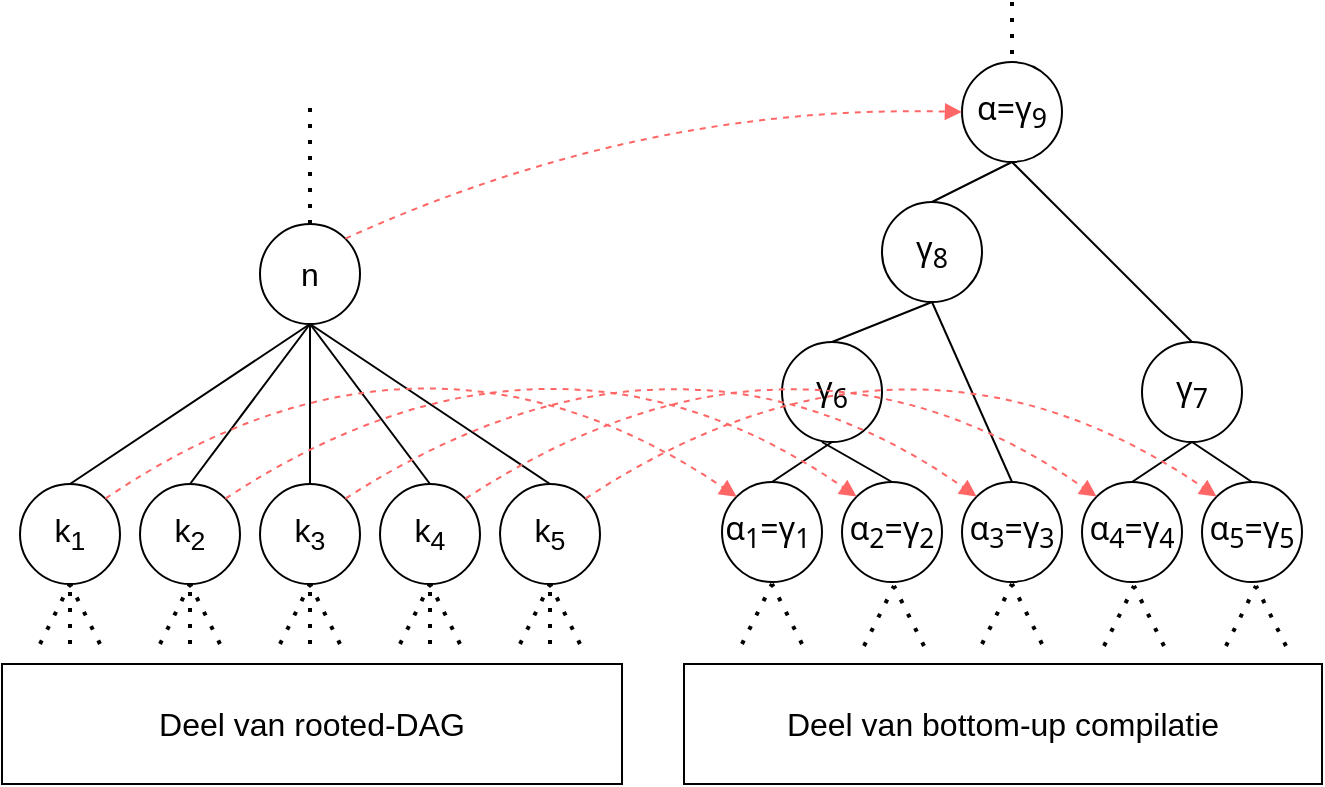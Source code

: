 <mxfile version="24.2.2" type="device">
  <diagram name="Pagina-1" id="w_eEv3NtSXeDfTLCQEwR">
    <mxGraphModel dx="1362" dy="767" grid="1" gridSize="10" guides="1" tooltips="1" connect="1" arrows="1" fold="1" page="1" pageScale="1" pageWidth="827" pageHeight="1169" math="0" shadow="0">
      <root>
        <mxCell id="0" />
        <mxCell id="1" parent="0" />
        <mxCell id="MbKlLmu9MP12zDya-M-E-1" value="&lt;span style=&quot;font-family: Söhne, ui-sans-serif, system-ui, -apple-system, &amp;quot;Segoe UI&amp;quot;, Roboto, Ubuntu, Cantarell, &amp;quot;Noto Sans&amp;quot;, sans-serif, &amp;quot;Helvetica Neue&amp;quot;, Arial, &amp;quot;Apple Color Emoji&amp;quot;, &amp;quot;Segoe UI Emoji&amp;quot;, &amp;quot;Segoe UI Symbol&amp;quot;, &amp;quot;Noto Color Emoji&amp;quot;; font-size: 16px; text-align: start; white-space-collapse: preserve;&quot;&gt;α&lt;sub&gt;1&lt;/sub&gt;=&lt;/span&gt;&lt;span style=&quot;font-family: Söhne, ui-sans-serif, system-ui, -apple-system, &amp;quot;Segoe UI&amp;quot;, Roboto, Ubuntu, Cantarell, &amp;quot;Noto Sans&amp;quot;, sans-serif, &amp;quot;Helvetica Neue&amp;quot;, Arial, &amp;quot;Apple Color Emoji&amp;quot;, &amp;quot;Segoe UI Emoji&amp;quot;, &amp;quot;Segoe UI Symbol&amp;quot;, &amp;quot;Noto Color Emoji&amp;quot;; font-size: 16px; text-align: start; white-space-collapse: preserve;&quot;&gt;γ&lt;sub&gt;1&lt;/sub&gt;&lt;font color=&quot;#ffffff&quot;&gt; &lt;/font&gt;&lt;/span&gt;" style="ellipse;whiteSpace=wrap;html=1;aspect=fixed;" parent="1" vertex="1">
          <mxGeometry x="420" y="319" width="50" height="50" as="geometry" />
        </mxCell>
        <mxCell id="MbKlLmu9MP12zDya-M-E-10" value="&lt;font style=&quot;font-size: 16px;&quot;&gt;Deel van bottom-up compilatie&lt;/font&gt;" style="rounded=0;whiteSpace=wrap;html=1;" parent="1" vertex="1">
          <mxGeometry x="401" y="410" width="319" height="60" as="geometry" />
        </mxCell>
        <mxCell id="MbKlLmu9MP12zDya-M-E-11" value="&lt;font style=&quot;font-size: 16px;&quot;&gt;Deel van rooted-DAG&lt;/font&gt;" style="rounded=0;whiteSpace=wrap;html=1;" parent="1" vertex="1">
          <mxGeometry x="60" y="410" width="310" height="60" as="geometry" />
        </mxCell>
        <mxCell id="MbKlLmu9MP12zDya-M-E-12" value="&lt;font style=&quot;font-size: 16px;&quot;&gt;n&lt;/font&gt;" style="ellipse;whiteSpace=wrap;html=1;aspect=fixed;" parent="1" vertex="1">
          <mxGeometry x="189" y="190" width="50" height="50" as="geometry" />
        </mxCell>
        <mxCell id="MbKlLmu9MP12zDya-M-E-13" value="&lt;font style=&quot;font-size: 16px;&quot;&gt;k&lt;sub&gt;2&lt;/sub&gt;&lt;/font&gt;" style="ellipse;whiteSpace=wrap;html=1;aspect=fixed;" parent="1" vertex="1">
          <mxGeometry x="129" y="320" width="50" height="50" as="geometry" />
        </mxCell>
        <mxCell id="MbKlLmu9MP12zDya-M-E-14" value="&lt;font style=&quot;font-size: 16px;&quot;&gt;k&lt;sub&gt;3&lt;/sub&gt;&lt;/font&gt;" style="ellipse;whiteSpace=wrap;html=1;aspect=fixed;" parent="1" vertex="1">
          <mxGeometry x="189" y="320" width="50" height="50" as="geometry" />
        </mxCell>
        <mxCell id="MbKlLmu9MP12zDya-M-E-18" value="&lt;font style=&quot;font-size: 16px;&quot;&gt;k&lt;sub&gt;1&lt;/sub&gt;&lt;/font&gt;" style="ellipse;whiteSpace=wrap;html=1;aspect=fixed;" parent="1" vertex="1">
          <mxGeometry x="69" y="320" width="50" height="50" as="geometry" />
        </mxCell>
        <mxCell id="MbKlLmu9MP12zDya-M-E-19" value="&lt;font style=&quot;font-size: 16px;&quot;&gt;k&lt;sub&gt;4&lt;/sub&gt;&lt;/font&gt;" style="ellipse;whiteSpace=wrap;html=1;aspect=fixed;" parent="1" vertex="1">
          <mxGeometry x="249" y="320" width="50" height="50" as="geometry" />
        </mxCell>
        <mxCell id="MbKlLmu9MP12zDya-M-E-20" value="&lt;font style=&quot;font-size: 16px;&quot;&gt;k&lt;sub&gt;5&lt;/sub&gt;&lt;/font&gt;" style="ellipse;whiteSpace=wrap;html=1;aspect=fixed;" parent="1" vertex="1">
          <mxGeometry x="309" y="320" width="50" height="50" as="geometry" />
        </mxCell>
        <mxCell id="MbKlLmu9MP12zDya-M-E-21" value="&lt;span style=&quot;font-family: Söhne, ui-sans-serif, system-ui, -apple-system, &amp;quot;Segoe UI&amp;quot;, Roboto, Ubuntu, Cantarell, &amp;quot;Noto Sans&amp;quot;, sans-serif, &amp;quot;Helvetica Neue&amp;quot;, Arial, &amp;quot;Apple Color Emoji&amp;quot;, &amp;quot;Segoe UI Emoji&amp;quot;, &amp;quot;Segoe UI Symbol&amp;quot;, &amp;quot;Noto Color Emoji&amp;quot;; font-size: 16px; text-align: start; white-space-collapse: preserve;&quot;&gt;α&lt;sub&gt;2&lt;/sub&gt;=&lt;/span&gt;&lt;span style=&quot;font-family: Söhne, ui-sans-serif, system-ui, -apple-system, &amp;quot;Segoe UI&amp;quot;, Roboto, Ubuntu, Cantarell, &amp;quot;Noto Sans&amp;quot;, sans-serif, &amp;quot;Helvetica Neue&amp;quot;, Arial, &amp;quot;Apple Color Emoji&amp;quot;, &amp;quot;Segoe UI Emoji&amp;quot;, &amp;quot;Segoe UI Symbol&amp;quot;, &amp;quot;Noto Color Emoji&amp;quot;; font-size: 16px; text-align: start; white-space-collapse: preserve;&quot;&gt;γ&lt;sub&gt;2&lt;/sub&gt;&lt;/span&gt;" style="ellipse;whiteSpace=wrap;html=1;aspect=fixed;" parent="1" vertex="1">
          <mxGeometry x="480" y="319" width="50" height="50" as="geometry" />
        </mxCell>
        <mxCell id="MbKlLmu9MP12zDya-M-E-22" value="&lt;span style=&quot;font-family: Söhne, ui-sans-serif, system-ui, -apple-system, &amp;quot;Segoe UI&amp;quot;, Roboto, Ubuntu, Cantarell, &amp;quot;Noto Sans&amp;quot;, sans-serif, &amp;quot;Helvetica Neue&amp;quot;, Arial, &amp;quot;Apple Color Emoji&amp;quot;, &amp;quot;Segoe UI Emoji&amp;quot;, &amp;quot;Segoe UI Symbol&amp;quot;, &amp;quot;Noto Color Emoji&amp;quot;; font-size: 16px; text-align: start; white-space-collapse: preserve;&quot;&gt;α&lt;sub&gt;3&lt;/sub&gt;=&lt;/span&gt;&lt;span style=&quot;font-family: Söhne, ui-sans-serif, system-ui, -apple-system, &amp;quot;Segoe UI&amp;quot;, Roboto, Ubuntu, Cantarell, &amp;quot;Noto Sans&amp;quot;, sans-serif, &amp;quot;Helvetica Neue&amp;quot;, Arial, &amp;quot;Apple Color Emoji&amp;quot;, &amp;quot;Segoe UI Emoji&amp;quot;, &amp;quot;Segoe UI Symbol&amp;quot;, &amp;quot;Noto Color Emoji&amp;quot;; font-size: 16px; text-align: start; white-space-collapse: preserve;&quot;&gt;γ&lt;sub&gt;3&lt;/sub&gt;&lt;/span&gt;" style="ellipse;whiteSpace=wrap;html=1;aspect=fixed;" parent="1" vertex="1">
          <mxGeometry x="540" y="319" width="50" height="50" as="geometry" />
        </mxCell>
        <mxCell id="MbKlLmu9MP12zDya-M-E-23" value="&lt;span style=&quot;font-family: Söhne, ui-sans-serif, system-ui, -apple-system, &amp;quot;Segoe UI&amp;quot;, Roboto, Ubuntu, Cantarell, &amp;quot;Noto Sans&amp;quot;, sans-serif, &amp;quot;Helvetica Neue&amp;quot;, Arial, &amp;quot;Apple Color Emoji&amp;quot;, &amp;quot;Segoe UI Emoji&amp;quot;, &amp;quot;Segoe UI Symbol&amp;quot;, &amp;quot;Noto Color Emoji&amp;quot;; font-size: 16px; text-align: start; white-space-collapse: preserve;&quot;&gt;α&lt;sub&gt;4&lt;/sub&gt;=&lt;/span&gt;&lt;span style=&quot;font-family: Söhne, ui-sans-serif, system-ui, -apple-system, &amp;quot;Segoe UI&amp;quot;, Roboto, Ubuntu, Cantarell, &amp;quot;Noto Sans&amp;quot;, sans-serif, &amp;quot;Helvetica Neue&amp;quot;, Arial, &amp;quot;Apple Color Emoji&amp;quot;, &amp;quot;Segoe UI Emoji&amp;quot;, &amp;quot;Segoe UI Symbol&amp;quot;, &amp;quot;Noto Color Emoji&amp;quot;; font-size: 16px; text-align: start; white-space-collapse: preserve;&quot;&gt;γ&lt;sub&gt;4&lt;/sub&gt;&lt;/span&gt;" style="ellipse;whiteSpace=wrap;html=1;aspect=fixed;" parent="1" vertex="1">
          <mxGeometry x="600" y="319" width="50" height="50" as="geometry" />
        </mxCell>
        <mxCell id="MbKlLmu9MP12zDya-M-E-24" value="&lt;span style=&quot;font-family: Söhne, ui-sans-serif, system-ui, -apple-system, &amp;quot;Segoe UI&amp;quot;, Roboto, Ubuntu, Cantarell, &amp;quot;Noto Sans&amp;quot;, sans-serif, &amp;quot;Helvetica Neue&amp;quot;, Arial, &amp;quot;Apple Color Emoji&amp;quot;, &amp;quot;Segoe UI Emoji&amp;quot;, &amp;quot;Segoe UI Symbol&amp;quot;, &amp;quot;Noto Color Emoji&amp;quot;; font-size: 16px; text-align: start; white-space-collapse: preserve;&quot;&gt;α&lt;sub&gt;5&lt;/sub&gt;=&lt;/span&gt;&lt;span style=&quot;font-family: Söhne, ui-sans-serif, system-ui, -apple-system, &amp;quot;Segoe UI&amp;quot;, Roboto, Ubuntu, Cantarell, &amp;quot;Noto Sans&amp;quot;, sans-serif, &amp;quot;Helvetica Neue&amp;quot;, Arial, &amp;quot;Apple Color Emoji&amp;quot;, &amp;quot;Segoe UI Emoji&amp;quot;, &amp;quot;Segoe UI Symbol&amp;quot;, &amp;quot;Noto Color Emoji&amp;quot;; font-size: 16px; text-align: start; white-space-collapse: preserve;&quot;&gt;γ&lt;sub&gt;5&lt;/sub&gt;&lt;/span&gt;" style="ellipse;whiteSpace=wrap;html=1;aspect=fixed;" parent="1" vertex="1">
          <mxGeometry x="660" y="319" width="50" height="50" as="geometry" />
        </mxCell>
        <mxCell id="MbKlLmu9MP12zDya-M-E-25" value="&lt;span style=&quot;font-family: Söhne, ui-sans-serif, system-ui, -apple-system, &amp;quot;Segoe UI&amp;quot;, Roboto, Ubuntu, Cantarell, &amp;quot;Noto Sans&amp;quot;, sans-serif, &amp;quot;Helvetica Neue&amp;quot;, Arial, &amp;quot;Apple Color Emoji&amp;quot;, &amp;quot;Segoe UI Emoji&amp;quot;, &amp;quot;Segoe UI Symbol&amp;quot;, &amp;quot;Noto Color Emoji&amp;quot;; text-align: start; white-space-collapse: preserve; font-size: 16px;&quot;&gt;γ&lt;/span&gt;&lt;span style=&quot;font-family: Söhne, ui-sans-serif, system-ui, -apple-system, &amp;quot;Segoe UI&amp;quot;, Roboto, Ubuntu, Cantarell, &amp;quot;Noto Sans&amp;quot;, sans-serif, &amp;quot;Helvetica Neue&amp;quot;, Arial, &amp;quot;Apple Color Emoji&amp;quot;, &amp;quot;Segoe UI Emoji&amp;quot;, &amp;quot;Segoe UI Symbol&amp;quot;, &amp;quot;Noto Color Emoji&amp;quot;; font-size: 16px; text-align: start; white-space-collapse: preserve;&quot;&gt;&lt;sub&gt;6&lt;/sub&gt;&lt;/span&gt;" style="ellipse;whiteSpace=wrap;html=1;aspect=fixed;" parent="1" vertex="1">
          <mxGeometry x="450" y="249" width="50" height="50" as="geometry" />
        </mxCell>
        <mxCell id="MbKlLmu9MP12zDya-M-E-26" value="&lt;span style=&quot;font-family: Söhne, ui-sans-serif, system-ui, -apple-system, &amp;quot;Segoe UI&amp;quot;, Roboto, Ubuntu, Cantarell, &amp;quot;Noto Sans&amp;quot;, sans-serif, &amp;quot;Helvetica Neue&amp;quot;, Arial, &amp;quot;Apple Color Emoji&amp;quot;, &amp;quot;Segoe UI Emoji&amp;quot;, &amp;quot;Segoe UI Symbol&amp;quot;, &amp;quot;Noto Color Emoji&amp;quot;; font-size: 16px; text-align: start; white-space-collapse: preserve;&quot;&gt;γ&lt;/span&gt;&lt;span style=&quot;font-family: Söhne, ui-sans-serif, system-ui, -apple-system, &amp;quot;Segoe UI&amp;quot;, Roboto, Ubuntu, Cantarell, &amp;quot;Noto Sans&amp;quot;, sans-serif, &amp;quot;Helvetica Neue&amp;quot;, Arial, &amp;quot;Apple Color Emoji&amp;quot;, &amp;quot;Segoe UI Emoji&amp;quot;, &amp;quot;Segoe UI Symbol&amp;quot;, &amp;quot;Noto Color Emoji&amp;quot;; font-size: 16px; text-align: start; white-space-collapse: preserve;&quot;&gt;&lt;sub&gt;7&lt;/sub&gt;&lt;/span&gt;" style="ellipse;whiteSpace=wrap;html=1;aspect=fixed;" parent="1" vertex="1">
          <mxGeometry x="630" y="249" width="50" height="50" as="geometry" />
        </mxCell>
        <mxCell id="MbKlLmu9MP12zDya-M-E-27" value="&lt;span style=&quot;font-family: Söhne, ui-sans-serif, system-ui, -apple-system, &amp;quot;Segoe UI&amp;quot;, Roboto, Ubuntu, Cantarell, &amp;quot;Noto Sans&amp;quot;, sans-serif, &amp;quot;Helvetica Neue&amp;quot;, Arial, &amp;quot;Apple Color Emoji&amp;quot;, &amp;quot;Segoe UI Emoji&amp;quot;, &amp;quot;Segoe UI Symbol&amp;quot;, &amp;quot;Noto Color Emoji&amp;quot;; text-align: start; white-space-collapse: preserve; font-size: 16px;&quot;&gt;γ&lt;/span&gt;&lt;span style=&quot;font-family: Söhne, ui-sans-serif, system-ui, -apple-system, &amp;quot;Segoe UI&amp;quot;, Roboto, Ubuntu, Cantarell, &amp;quot;Noto Sans&amp;quot;, sans-serif, &amp;quot;Helvetica Neue&amp;quot;, Arial, &amp;quot;Apple Color Emoji&amp;quot;, &amp;quot;Segoe UI Emoji&amp;quot;, &amp;quot;Segoe UI Symbol&amp;quot;, &amp;quot;Noto Color Emoji&amp;quot;; font-size: 16px; text-align: start; white-space-collapse: preserve;&quot;&gt;&lt;sub&gt;8&lt;/sub&gt;&lt;/span&gt;" style="ellipse;whiteSpace=wrap;html=1;aspect=fixed;" parent="1" vertex="1">
          <mxGeometry x="500" y="179" width="50" height="50" as="geometry" />
        </mxCell>
        <mxCell id="MbKlLmu9MP12zDya-M-E-28" value="&lt;span style=&quot;font-family: Söhne, ui-sans-serif, system-ui, -apple-system, &amp;quot;Segoe UI&amp;quot;, Roboto, Ubuntu, Cantarell, &amp;quot;Noto Sans&amp;quot;, sans-serif, &amp;quot;Helvetica Neue&amp;quot;, Arial, &amp;quot;Apple Color Emoji&amp;quot;, &amp;quot;Segoe UI Emoji&amp;quot;, &amp;quot;Segoe UI Symbol&amp;quot;, &amp;quot;Noto Color Emoji&amp;quot;; font-size: 16px; text-align: start; white-space-collapse: preserve;&quot;&gt;α=&lt;/span&gt;&lt;span style=&quot;font-family: Söhne, ui-sans-serif, system-ui, -apple-system, &amp;quot;Segoe UI&amp;quot;, Roboto, Ubuntu, Cantarell, &amp;quot;Noto Sans&amp;quot;, sans-serif, &amp;quot;Helvetica Neue&amp;quot;, Arial, &amp;quot;Apple Color Emoji&amp;quot;, &amp;quot;Segoe UI Emoji&amp;quot;, &amp;quot;Segoe UI Symbol&amp;quot;, &amp;quot;Noto Color Emoji&amp;quot;; font-size: 16px; text-align: start; white-space-collapse: preserve;&quot;&gt;γ&lt;sub&gt;9&lt;/sub&gt;&lt;/span&gt;" style="ellipse;whiteSpace=wrap;html=1;aspect=fixed;" parent="1" vertex="1">
          <mxGeometry x="540" y="109" width="50" height="50" as="geometry" />
        </mxCell>
        <mxCell id="MbKlLmu9MP12zDya-M-E-30" value="" style="endArrow=none;html=1;rounded=0;exitX=0.5;exitY=0;exitDx=0;exitDy=0;entryX=0.5;entryY=1;entryDx=0;entryDy=0;" parent="1" source="MbKlLmu9MP12zDya-M-E-18" target="MbKlLmu9MP12zDya-M-E-12" edge="1">
          <mxGeometry width="50" height="50" relative="1" as="geometry">
            <mxPoint x="159" y="290" as="sourcePoint" />
            <mxPoint x="209" y="240" as="targetPoint" />
          </mxGeometry>
        </mxCell>
        <mxCell id="MbKlLmu9MP12zDya-M-E-31" value="" style="endArrow=none;html=1;rounded=0;exitX=0.5;exitY=0;exitDx=0;exitDy=0;entryX=0.5;entryY=1;entryDx=0;entryDy=0;" parent="1" source="MbKlLmu9MP12zDya-M-E-13" target="MbKlLmu9MP12zDya-M-E-12" edge="1">
          <mxGeometry width="50" height="50" relative="1" as="geometry">
            <mxPoint x="104" y="330" as="sourcePoint" />
            <mxPoint x="224" y="250" as="targetPoint" />
          </mxGeometry>
        </mxCell>
        <mxCell id="MbKlLmu9MP12zDya-M-E-32" value="" style="endArrow=none;html=1;rounded=0;exitX=0.5;exitY=0;exitDx=0;exitDy=0;entryX=0.5;entryY=1;entryDx=0;entryDy=0;" parent="1" source="MbKlLmu9MP12zDya-M-E-14" target="MbKlLmu9MP12zDya-M-E-12" edge="1">
          <mxGeometry width="50" height="50" relative="1" as="geometry">
            <mxPoint x="114" y="340" as="sourcePoint" />
            <mxPoint x="234" y="260" as="targetPoint" />
          </mxGeometry>
        </mxCell>
        <mxCell id="MbKlLmu9MP12zDya-M-E-33" value="" style="endArrow=none;html=1;rounded=0;exitX=0.5;exitY=0;exitDx=0;exitDy=0;entryX=0.5;entryY=1;entryDx=0;entryDy=0;" parent="1" source="MbKlLmu9MP12zDya-M-E-19" target="MbKlLmu9MP12zDya-M-E-12" edge="1">
          <mxGeometry width="50" height="50" relative="1" as="geometry">
            <mxPoint x="124" y="350" as="sourcePoint" />
            <mxPoint x="244" y="270" as="targetPoint" />
          </mxGeometry>
        </mxCell>
        <mxCell id="MbKlLmu9MP12zDya-M-E-34" value="" style="endArrow=none;html=1;rounded=0;exitX=0.5;exitY=0;exitDx=0;exitDy=0;entryX=0.5;entryY=1;entryDx=0;entryDy=0;" parent="1" source="MbKlLmu9MP12zDya-M-E-20" target="MbKlLmu9MP12zDya-M-E-12" edge="1">
          <mxGeometry width="50" height="50" relative="1" as="geometry">
            <mxPoint x="134" y="360" as="sourcePoint" />
            <mxPoint x="254" y="280" as="targetPoint" />
          </mxGeometry>
        </mxCell>
        <mxCell id="MbKlLmu9MP12zDya-M-E-35" value="" style="endArrow=none;html=1;rounded=0;exitX=0.5;exitY=0;exitDx=0;exitDy=0;entryX=0.5;entryY=1;entryDx=0;entryDy=0;" parent="1" source="MbKlLmu9MP12zDya-M-E-1" target="MbKlLmu9MP12zDya-M-E-25" edge="1">
          <mxGeometry width="50" height="50" relative="1" as="geometry">
            <mxPoint x="105" y="309" as="sourcePoint" />
            <mxPoint x="165" y="229" as="targetPoint" />
          </mxGeometry>
        </mxCell>
        <mxCell id="MbKlLmu9MP12zDya-M-E-36" value="" style="endArrow=none;html=1;rounded=0;exitX=0.5;exitY=0;exitDx=0;exitDy=0;" parent="1" source="MbKlLmu9MP12zDya-M-E-21" edge="1">
          <mxGeometry width="50" height="50" relative="1" as="geometry">
            <mxPoint x="455" y="329" as="sourcePoint" />
            <mxPoint x="470" y="299" as="targetPoint" />
          </mxGeometry>
        </mxCell>
        <mxCell id="MbKlLmu9MP12zDya-M-E-37" value="" style="endArrow=none;html=1;rounded=0;exitX=0.5;exitY=0;exitDx=0;exitDy=0;entryX=0.5;entryY=1;entryDx=0;entryDy=0;" parent="1" source="MbKlLmu9MP12zDya-M-E-23" target="MbKlLmu9MP12zDya-M-E-26" edge="1">
          <mxGeometry width="50" height="50" relative="1" as="geometry">
            <mxPoint x="465" y="339" as="sourcePoint" />
            <mxPoint x="495" y="319" as="targetPoint" />
          </mxGeometry>
        </mxCell>
        <mxCell id="MbKlLmu9MP12zDya-M-E-38" value="" style="endArrow=none;html=1;rounded=0;exitX=0.5;exitY=0;exitDx=0;exitDy=0;entryX=0.5;entryY=1;entryDx=0;entryDy=0;" parent="1" source="MbKlLmu9MP12zDya-M-E-24" target="MbKlLmu9MP12zDya-M-E-26" edge="1">
          <mxGeometry width="50" height="50" relative="1" as="geometry">
            <mxPoint x="635" y="329" as="sourcePoint" />
            <mxPoint x="665" y="309" as="targetPoint" />
          </mxGeometry>
        </mxCell>
        <mxCell id="MbKlLmu9MP12zDya-M-E-39" value="" style="endArrow=none;html=1;rounded=0;exitX=0.5;exitY=0;exitDx=0;exitDy=0;entryX=0.5;entryY=1;entryDx=0;entryDy=0;" parent="1" source="MbKlLmu9MP12zDya-M-E-22" target="MbKlLmu9MP12zDya-M-E-27" edge="1">
          <mxGeometry width="50" height="50" relative="1" as="geometry">
            <mxPoint x="645" y="339" as="sourcePoint" />
            <mxPoint x="675" y="319" as="targetPoint" />
          </mxGeometry>
        </mxCell>
        <mxCell id="MbKlLmu9MP12zDya-M-E-40" value="" style="endArrow=none;html=1;rounded=0;exitX=0.5;exitY=0;exitDx=0;exitDy=0;entryX=0.5;entryY=1;entryDx=0;entryDy=0;" parent="1" source="MbKlLmu9MP12zDya-M-E-25" target="MbKlLmu9MP12zDya-M-E-27" edge="1">
          <mxGeometry width="50" height="50" relative="1" as="geometry">
            <mxPoint x="655" y="349" as="sourcePoint" />
            <mxPoint x="685" y="329" as="targetPoint" />
          </mxGeometry>
        </mxCell>
        <mxCell id="MbKlLmu9MP12zDya-M-E-41" value="" style="endArrow=none;html=1;rounded=0;exitX=0.5;exitY=0;exitDx=0;exitDy=0;entryX=0.5;entryY=1;entryDx=0;entryDy=0;" parent="1" source="MbKlLmu9MP12zDya-M-E-27" target="MbKlLmu9MP12zDya-M-E-28" edge="1">
          <mxGeometry width="50" height="50" relative="1" as="geometry">
            <mxPoint x="665" y="359" as="sourcePoint" />
            <mxPoint x="695" y="339" as="targetPoint" />
          </mxGeometry>
        </mxCell>
        <mxCell id="MbKlLmu9MP12zDya-M-E-42" value="" style="endArrow=none;html=1;rounded=0;exitX=0.5;exitY=0;exitDx=0;exitDy=0;entryX=0.5;entryY=1;entryDx=0;entryDy=0;" parent="1" source="MbKlLmu9MP12zDya-M-E-26" target="MbKlLmu9MP12zDya-M-E-28" edge="1">
          <mxGeometry width="50" height="50" relative="1" as="geometry">
            <mxPoint x="675" y="369" as="sourcePoint" />
            <mxPoint x="705" y="349" as="targetPoint" />
          </mxGeometry>
        </mxCell>
        <mxCell id="MbKlLmu9MP12zDya-M-E-43" value="" style="endArrow=none;dashed=1;html=1;dashPattern=1 3;strokeWidth=2;rounded=0;exitX=0.5;exitY=0;exitDx=0;exitDy=0;" parent="1" source="MbKlLmu9MP12zDya-M-E-12" edge="1">
          <mxGeometry width="50" height="50" relative="1" as="geometry">
            <mxPoint x="199" y="140" as="sourcePoint" />
            <mxPoint x="214" y="130" as="targetPoint" />
          </mxGeometry>
        </mxCell>
        <mxCell id="MbKlLmu9MP12zDya-M-E-44" value="" style="endArrow=none;dashed=1;html=1;dashPattern=1 3;strokeWidth=2;rounded=0;entryX=0.5;entryY=1;entryDx=0;entryDy=0;" parent="1" target="MbKlLmu9MP12zDya-M-E-18" edge="1">
          <mxGeometry width="50" height="50" relative="1" as="geometry">
            <mxPoint x="94" y="400" as="sourcePoint" />
            <mxPoint x="93.5" y="370" as="targetPoint" />
          </mxGeometry>
        </mxCell>
        <mxCell id="MbKlLmu9MP12zDya-M-E-45" value="" style="endArrow=none;dashed=1;html=1;dashPattern=1 3;strokeWidth=2;rounded=0;entryX=0.5;entryY=1;entryDx=0;entryDy=0;" parent="1" target="MbKlLmu9MP12zDya-M-E-13" edge="1">
          <mxGeometry width="50" height="50" relative="1" as="geometry">
            <mxPoint x="154" y="400" as="sourcePoint" />
            <mxPoint x="104" y="380" as="targetPoint" />
          </mxGeometry>
        </mxCell>
        <mxCell id="MbKlLmu9MP12zDya-M-E-46" value="" style="endArrow=none;dashed=1;html=1;dashPattern=1 3;strokeWidth=2;rounded=0;entryX=0.5;entryY=1;entryDx=0;entryDy=0;" parent="1" target="MbKlLmu9MP12zDya-M-E-14" edge="1">
          <mxGeometry width="50" height="50" relative="1" as="geometry">
            <mxPoint x="214" y="400" as="sourcePoint" />
            <mxPoint x="164" y="380" as="targetPoint" />
          </mxGeometry>
        </mxCell>
        <mxCell id="MbKlLmu9MP12zDya-M-E-47" value="" style="endArrow=none;dashed=1;html=1;dashPattern=1 3;strokeWidth=2;rounded=0;entryX=0.5;entryY=1;entryDx=0;entryDy=0;" parent="1" target="MbKlLmu9MP12zDya-M-E-19" edge="1">
          <mxGeometry width="50" height="50" relative="1" as="geometry">
            <mxPoint x="274" y="400" as="sourcePoint" />
            <mxPoint x="224" y="380" as="targetPoint" />
          </mxGeometry>
        </mxCell>
        <mxCell id="MbKlLmu9MP12zDya-M-E-48" value="" style="endArrow=none;dashed=1;html=1;dashPattern=1 3;strokeWidth=2;rounded=0;entryX=0.5;entryY=1;entryDx=0;entryDy=0;" parent="1" target="MbKlLmu9MP12zDya-M-E-20" edge="1">
          <mxGeometry width="50" height="50" relative="1" as="geometry">
            <mxPoint x="334" y="400" as="sourcePoint" />
            <mxPoint x="284" y="380" as="targetPoint" />
          </mxGeometry>
        </mxCell>
        <mxCell id="MbKlLmu9MP12zDya-M-E-49" value="" style="endArrow=none;dashed=1;html=1;dashPattern=1 3;strokeWidth=2;rounded=0;entryX=0.5;entryY=0;entryDx=0;entryDy=0;" parent="1" target="MbKlLmu9MP12zDya-M-E-28" edge="1">
          <mxGeometry width="50" height="50" relative="1" as="geometry">
            <mxPoint x="565" y="79" as="sourcePoint" />
            <mxPoint x="285" y="359" as="targetPoint" />
          </mxGeometry>
        </mxCell>
        <mxCell id="MbKlLmu9MP12zDya-M-E-50" value="" style="endArrow=none;dashed=1;html=1;dashPattern=1 3;strokeWidth=2;rounded=0;entryX=0.5;entryY=1;entryDx=0;entryDy=0;" parent="1" target="MbKlLmu9MP12zDya-M-E-18" edge="1">
          <mxGeometry width="50" height="50" relative="1" as="geometry">
            <mxPoint x="109" y="400" as="sourcePoint" />
            <mxPoint x="104" y="380" as="targetPoint" />
          </mxGeometry>
        </mxCell>
        <mxCell id="MbKlLmu9MP12zDya-M-E-51" value="" style="endArrow=none;dashed=1;html=1;dashPattern=1 3;strokeWidth=2;rounded=0;entryX=0.5;entryY=1;entryDx=0;entryDy=0;" parent="1" target="MbKlLmu9MP12zDya-M-E-18" edge="1">
          <mxGeometry width="50" height="50" relative="1" as="geometry">
            <mxPoint x="79" y="400" as="sourcePoint" />
            <mxPoint x="114" y="390" as="targetPoint" />
          </mxGeometry>
        </mxCell>
        <mxCell id="MbKlLmu9MP12zDya-M-E-55" value="" style="endArrow=none;dashed=1;html=1;dashPattern=1 3;strokeWidth=2;rounded=0;entryX=0.5;entryY=1;entryDx=0;entryDy=0;" parent="1" target="MbKlLmu9MP12zDya-M-E-13" edge="1">
          <mxGeometry width="50" height="50" relative="1" as="geometry">
            <mxPoint x="169" y="400" as="sourcePoint" />
            <mxPoint x="104" y="380" as="targetPoint" />
          </mxGeometry>
        </mxCell>
        <mxCell id="MbKlLmu9MP12zDya-M-E-56" value="" style="endArrow=none;dashed=1;html=1;dashPattern=1 3;strokeWidth=2;rounded=0;entryX=0.5;entryY=1;entryDx=0;entryDy=0;" parent="1" target="MbKlLmu9MP12zDya-M-E-14" edge="1">
          <mxGeometry width="50" height="50" relative="1" as="geometry">
            <mxPoint x="229" y="400" as="sourcePoint" />
            <mxPoint x="164" y="380" as="targetPoint" />
          </mxGeometry>
        </mxCell>
        <mxCell id="MbKlLmu9MP12zDya-M-E-57" value="" style="endArrow=none;dashed=1;html=1;dashPattern=1 3;strokeWidth=2;rounded=0;entryX=0.5;entryY=1;entryDx=0;entryDy=0;" parent="1" target="MbKlLmu9MP12zDya-M-E-19" edge="1">
          <mxGeometry width="50" height="50" relative="1" as="geometry">
            <mxPoint x="289" y="400" as="sourcePoint" />
            <mxPoint x="224" y="380" as="targetPoint" />
          </mxGeometry>
        </mxCell>
        <mxCell id="MbKlLmu9MP12zDya-M-E-58" value="" style="endArrow=none;dashed=1;html=1;dashPattern=1 3;strokeWidth=2;rounded=0;entryX=0.5;entryY=1;entryDx=0;entryDy=0;" parent="1" target="MbKlLmu9MP12zDya-M-E-20" edge="1">
          <mxGeometry width="50" height="50" relative="1" as="geometry">
            <mxPoint x="349" y="400" as="sourcePoint" />
            <mxPoint x="284" y="380" as="targetPoint" />
          </mxGeometry>
        </mxCell>
        <mxCell id="MbKlLmu9MP12zDya-M-E-59" value="" style="endArrow=none;dashed=1;html=1;dashPattern=1 3;strokeWidth=2;rounded=0;entryX=0.5;entryY=1;entryDx=0;entryDy=0;" parent="1" target="MbKlLmu9MP12zDya-M-E-20" edge="1">
          <mxGeometry width="50" height="50" relative="1" as="geometry">
            <mxPoint x="319" y="400" as="sourcePoint" />
            <mxPoint x="344" y="380" as="targetPoint" />
          </mxGeometry>
        </mxCell>
        <mxCell id="MbKlLmu9MP12zDya-M-E-60" value="" style="endArrow=none;dashed=1;html=1;dashPattern=1 3;strokeWidth=2;rounded=0;entryX=0.5;entryY=1;entryDx=0;entryDy=0;" parent="1" target="MbKlLmu9MP12zDya-M-E-19" edge="1">
          <mxGeometry width="50" height="50" relative="1" as="geometry">
            <mxPoint x="259" y="400" as="sourcePoint" />
            <mxPoint x="269" y="370" as="targetPoint" />
          </mxGeometry>
        </mxCell>
        <mxCell id="MbKlLmu9MP12zDya-M-E-61" value="" style="endArrow=none;dashed=1;html=1;dashPattern=1 3;strokeWidth=2;rounded=0;entryX=0.5;entryY=1;entryDx=0;entryDy=0;" parent="1" target="MbKlLmu9MP12zDya-M-E-14" edge="1">
          <mxGeometry width="50" height="50" relative="1" as="geometry">
            <mxPoint x="199" y="400" as="sourcePoint" />
            <mxPoint x="284" y="380" as="targetPoint" />
          </mxGeometry>
        </mxCell>
        <mxCell id="MbKlLmu9MP12zDya-M-E-62" value="" style="endArrow=none;dashed=1;html=1;dashPattern=1 3;strokeWidth=2;rounded=0;entryX=0.5;entryY=1;entryDx=0;entryDy=0;" parent="1" target="MbKlLmu9MP12zDya-M-E-13" edge="1">
          <mxGeometry width="50" height="50" relative="1" as="geometry">
            <mxPoint x="139" y="400" as="sourcePoint" />
            <mxPoint x="224" y="380" as="targetPoint" />
          </mxGeometry>
        </mxCell>
        <mxCell id="MbKlLmu9MP12zDya-M-E-64" value="" style="endArrow=none;dashed=1;html=1;dashPattern=1 3;strokeWidth=2;rounded=0;entryX=0.5;entryY=1;entryDx=0;entryDy=0;" parent="1" edge="1">
          <mxGeometry width="50" height="50" relative="1" as="geometry">
            <mxPoint x="460" y="400" as="sourcePoint" />
            <mxPoint x="445" y="370" as="targetPoint" />
          </mxGeometry>
        </mxCell>
        <mxCell id="MbKlLmu9MP12zDya-M-E-65" value="" style="endArrow=none;dashed=1;html=1;dashPattern=1 3;strokeWidth=2;rounded=0;entryX=0.5;entryY=1;entryDx=0;entryDy=0;" parent="1" edge="1">
          <mxGeometry width="50" height="50" relative="1" as="geometry">
            <mxPoint x="430" y="400" as="sourcePoint" />
            <mxPoint x="445" y="370" as="targetPoint" />
          </mxGeometry>
        </mxCell>
        <mxCell id="MbKlLmu9MP12zDya-M-E-66" value="" style="endArrow=none;dashed=1;html=1;dashPattern=1 3;strokeWidth=2;rounded=0;entryX=0.5;entryY=1;entryDx=0;entryDy=0;" parent="1" edge="1">
          <mxGeometry width="50" height="50" relative="1" as="geometry">
            <mxPoint x="521" y="401" as="sourcePoint" />
            <mxPoint x="506" y="371" as="targetPoint" />
          </mxGeometry>
        </mxCell>
        <mxCell id="MbKlLmu9MP12zDya-M-E-67" value="" style="endArrow=none;dashed=1;html=1;dashPattern=1 3;strokeWidth=2;rounded=0;entryX=0.5;entryY=1;entryDx=0;entryDy=0;" parent="1" edge="1">
          <mxGeometry width="50" height="50" relative="1" as="geometry">
            <mxPoint x="491" y="401" as="sourcePoint" />
            <mxPoint x="506" y="371" as="targetPoint" />
          </mxGeometry>
        </mxCell>
        <mxCell id="MbKlLmu9MP12zDya-M-E-68" value="" style="endArrow=none;dashed=1;html=1;dashPattern=1 3;strokeWidth=2;rounded=0;entryX=0.5;entryY=1;entryDx=0;entryDy=0;" parent="1" edge="1">
          <mxGeometry width="50" height="50" relative="1" as="geometry">
            <mxPoint x="580" y="400" as="sourcePoint" />
            <mxPoint x="565" y="370" as="targetPoint" />
          </mxGeometry>
        </mxCell>
        <mxCell id="MbKlLmu9MP12zDya-M-E-69" value="" style="endArrow=none;dashed=1;html=1;dashPattern=1 3;strokeWidth=2;rounded=0;entryX=0.5;entryY=1;entryDx=0;entryDy=0;" parent="1" edge="1">
          <mxGeometry width="50" height="50" relative="1" as="geometry">
            <mxPoint x="550" y="400" as="sourcePoint" />
            <mxPoint x="565" y="370" as="targetPoint" />
          </mxGeometry>
        </mxCell>
        <mxCell id="MbKlLmu9MP12zDya-M-E-70" value="" style="endArrow=none;dashed=1;html=1;dashPattern=1 3;strokeWidth=2;rounded=0;entryX=0.5;entryY=1;entryDx=0;entryDy=0;" parent="1" edge="1">
          <mxGeometry width="50" height="50" relative="1" as="geometry">
            <mxPoint x="641" y="401" as="sourcePoint" />
            <mxPoint x="626" y="371" as="targetPoint" />
          </mxGeometry>
        </mxCell>
        <mxCell id="MbKlLmu9MP12zDya-M-E-71" value="" style="endArrow=none;dashed=1;html=1;dashPattern=1 3;strokeWidth=2;rounded=0;entryX=0.5;entryY=1;entryDx=0;entryDy=0;" parent="1" edge="1">
          <mxGeometry width="50" height="50" relative="1" as="geometry">
            <mxPoint x="611" y="401" as="sourcePoint" />
            <mxPoint x="626" y="371" as="targetPoint" />
          </mxGeometry>
        </mxCell>
        <mxCell id="MbKlLmu9MP12zDya-M-E-72" value="" style="endArrow=none;dashed=1;html=1;dashPattern=1 3;strokeWidth=2;rounded=0;entryX=0.5;entryY=1;entryDx=0;entryDy=0;" parent="1" edge="1">
          <mxGeometry width="50" height="50" relative="1" as="geometry">
            <mxPoint x="702" y="401" as="sourcePoint" />
            <mxPoint x="687" y="371" as="targetPoint" />
          </mxGeometry>
        </mxCell>
        <mxCell id="MbKlLmu9MP12zDya-M-E-73" value="" style="endArrow=none;dashed=1;html=1;dashPattern=1 3;strokeWidth=2;rounded=0;entryX=0.5;entryY=1;entryDx=0;entryDy=0;" parent="1" edge="1">
          <mxGeometry width="50" height="50" relative="1" as="geometry">
            <mxPoint x="672" y="401" as="sourcePoint" />
            <mxPoint x="687" y="371" as="targetPoint" />
          </mxGeometry>
        </mxCell>
        <mxCell id="MbKlLmu9MP12zDya-M-E-77" value="" style="endArrow=block;html=1;rounded=0;exitX=1;exitY=0;exitDx=0;exitDy=0;entryX=0;entryY=0.5;entryDx=0;entryDy=0;curved=1;strokeColor=#FF6666;startArrow=none;startFill=0;endFill=1;dashed=1;" parent="1" source="MbKlLmu9MP12zDya-M-E-12" target="MbKlLmu9MP12zDya-M-E-28" edge="1">
          <mxGeometry width="50" height="50" relative="1" as="geometry">
            <mxPoint x="310" y="220" as="sourcePoint" />
            <mxPoint x="360" y="170" as="targetPoint" />
            <Array as="points">
              <mxPoint x="380" y="130" />
            </Array>
          </mxGeometry>
        </mxCell>
        <mxCell id="MbKlLmu9MP12zDya-M-E-81" value="" style="endArrow=block;html=1;rounded=0;exitX=1;exitY=0;exitDx=0;exitDy=0;curved=1;strokeColor=#FF6666;startArrow=none;startFill=0;endFill=1;dashed=1;entryX=0;entryY=0;entryDx=0;entryDy=0;" parent="1" source="MbKlLmu9MP12zDya-M-E-18" target="MbKlLmu9MP12zDya-M-E-1" edge="1">
          <mxGeometry width="50" height="50" relative="1" as="geometry">
            <mxPoint x="242" y="207" as="sourcePoint" />
            <mxPoint x="420" y="310" as="targetPoint" />
            <Array as="points">
              <mxPoint x="270" y="220" />
            </Array>
          </mxGeometry>
        </mxCell>
        <mxCell id="MbKlLmu9MP12zDya-M-E-82" value="" style="endArrow=block;html=1;rounded=0;exitX=1;exitY=0;exitDx=0;exitDy=0;curved=1;strokeColor=#FF6666;startArrow=none;startFill=0;endFill=1;dashed=1;entryX=0;entryY=0;entryDx=0;entryDy=0;" parent="1" source="MbKlLmu9MP12zDya-M-E-13" target="MbKlLmu9MP12zDya-M-E-21" edge="1">
          <mxGeometry width="50" height="50" relative="1" as="geometry">
            <mxPoint x="176.5" y="327.5" as="sourcePoint" />
            <mxPoint x="491.5" y="326.5" as="targetPoint" />
            <Array as="points">
              <mxPoint x="334.5" y="220.5" />
            </Array>
          </mxGeometry>
        </mxCell>
        <mxCell id="MbKlLmu9MP12zDya-M-E-83" value="" style="endArrow=block;html=1;rounded=0;exitX=1;exitY=0;exitDx=0;exitDy=0;curved=1;strokeColor=#FF6666;startArrow=none;startFill=0;endFill=1;dashed=1;entryX=0;entryY=0;entryDx=0;entryDy=0;" parent="1" source="MbKlLmu9MP12zDya-M-E-14" target="MbKlLmu9MP12zDya-M-E-22" edge="1">
          <mxGeometry width="50" height="50" relative="1" as="geometry">
            <mxPoint x="235" y="327.25" as="sourcePoint" />
            <mxPoint x="550" y="326.25" as="targetPoint" />
            <Array as="points">
              <mxPoint x="397.5" y="220.75" />
            </Array>
          </mxGeometry>
        </mxCell>
        <mxCell id="MbKlLmu9MP12zDya-M-E-84" value="" style="endArrow=block;html=1;rounded=0;exitX=1;exitY=0;exitDx=0;exitDy=0;curved=1;strokeColor=#FF6666;startArrow=none;startFill=0;endFill=1;dashed=1;entryX=0;entryY=0;entryDx=0;entryDy=0;" parent="1" source="MbKlLmu9MP12zDya-M-E-19" target="MbKlLmu9MP12zDya-M-E-23" edge="1">
          <mxGeometry width="50" height="50" relative="1" as="geometry">
            <mxPoint x="290" y="327.13" as="sourcePoint" />
            <mxPoint x="605" y="326.13" as="targetPoint" />
            <Array as="points">
              <mxPoint x="455.5" y="220.88" />
            </Array>
          </mxGeometry>
        </mxCell>
        <mxCell id="MbKlLmu9MP12zDya-M-E-85" value="" style="endArrow=block;html=1;rounded=0;exitX=1;exitY=0;exitDx=0;exitDy=0;curved=1;strokeColor=#FF6666;startArrow=none;startFill=0;endFill=1;dashed=1;entryX=0;entryY=0;entryDx=0;entryDy=0;" parent="1" source="MbKlLmu9MP12zDya-M-E-20" target="MbKlLmu9MP12zDya-M-E-24" edge="1">
          <mxGeometry width="50" height="50" relative="1" as="geometry">
            <mxPoint x="350" y="327.06" as="sourcePoint" />
            <mxPoint x="665" y="326.06" as="targetPoint" />
            <Array as="points">
              <mxPoint x="513.5" y="220.94" />
            </Array>
          </mxGeometry>
        </mxCell>
      </root>
    </mxGraphModel>
  </diagram>
</mxfile>
